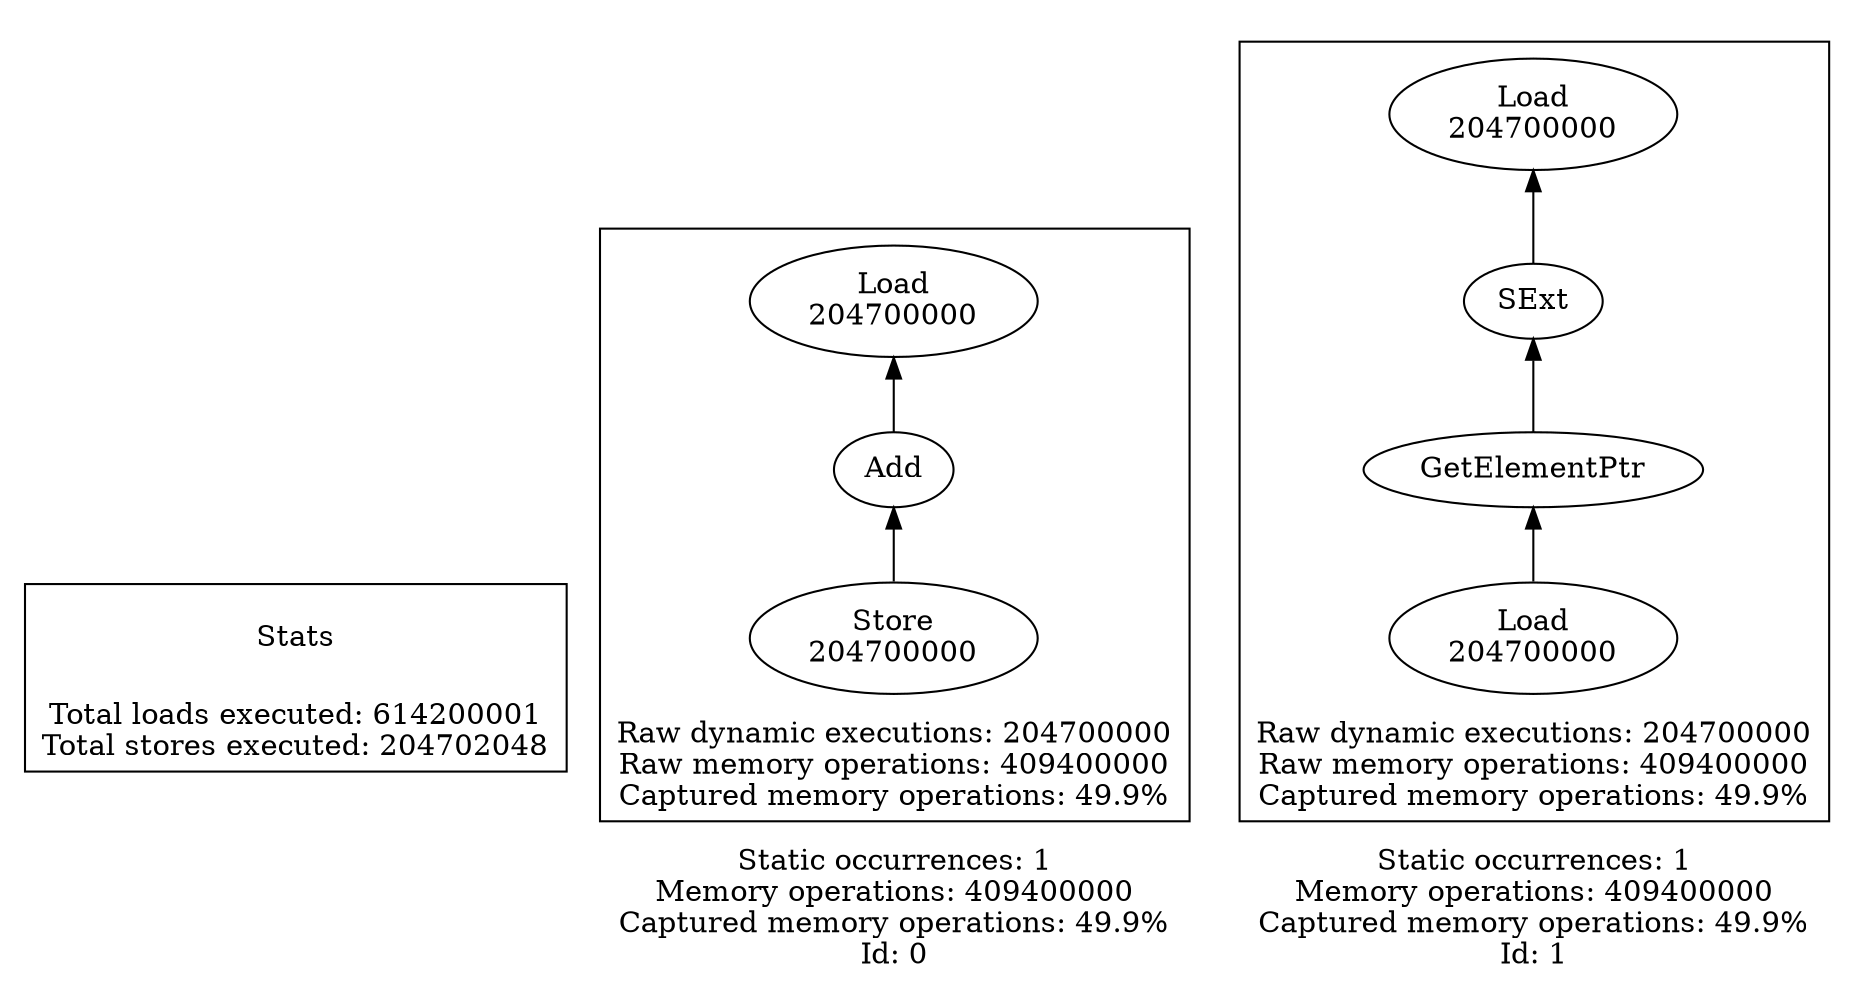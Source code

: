 strict digraph {
rankdir=BT
subgraph {
Stats [shape=plaintext]
cluster=true
label="Total loads executed: 614200001\nTotal stores executed: 204702048"
}
subgraph {
subgraph {
{
rank=min
"0_0_2" [label="Store\n204700000"]
}
"0_0_1" [label="Add"]
"0_0_2" -> "0_0_1"
"0_0_0" [label="Load\n204700000"]
"0_0_1" -> "0_0_0"
cluster=true
label="Raw dynamic executions: 204700000\nRaw memory operations: 409400000\nCaptured memory operations: 49.9%"
}
cluster=true
penwidth=0
label="Static occurrences: 1\nMemory operations: 409400000\nCaptured memory operations: 49.9%\nId: 0"
}
subgraph {
subgraph {
{
rank=min
"1_0_20" [label="Load\n204700000"]
}
"1_0_19" [label="GetElementPtr"]
"1_0_20" -> "1_0_19"
"1_0_18" [label="SExt"]
"1_0_17" [label="Load\n204700000"]
"1_0_18" -> "1_0_17"
"1_0_19" -> "1_0_18"
cluster=true
label="Raw dynamic executions: 204700000\nRaw memory operations: 409400000\nCaptured memory operations: 49.9%"
}
cluster=true
penwidth=0
label="Static occurrences: 1\nMemory operations: 409400000\nCaptured memory operations: 49.9%\nId: 1"
}
}
